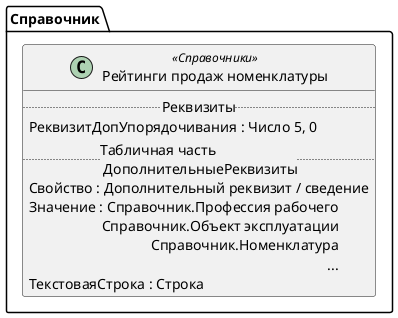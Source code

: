 ﻿@startuml РейтингиПродажНоменклатуры
'!include templates.wsd
'..\include templates.wsd
class Справочник.РейтингиПродажНоменклатуры as "Рейтинги продаж номенклатуры" <<Справочники>>
{
..Реквизиты..
РеквизитДопУпорядочивания : Число 5, 0
..Табличная часть \n ДополнительныеРеквизиты..
Свойство : Дополнительный реквизит / сведение
Значение : Справочник.Профессия рабочего\rСправочник.Объект эксплуатации\rСправочник.Номенклатура\r...
ТекстоваяСтрока : Строка
}
@enduml
